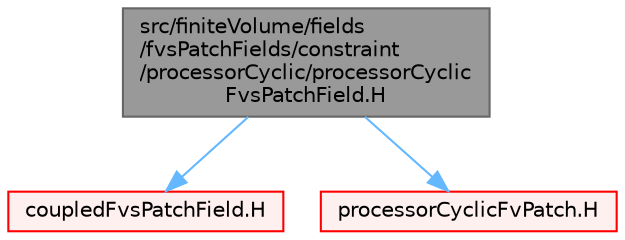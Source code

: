digraph "src/finiteVolume/fields/fvsPatchFields/constraint/processorCyclic/processorCyclicFvsPatchField.H"
{
 // LATEX_PDF_SIZE
  bgcolor="transparent";
  edge [fontname=Helvetica,fontsize=10,labelfontname=Helvetica,labelfontsize=10];
  node [fontname=Helvetica,fontsize=10,shape=box,height=0.2,width=0.4];
  Node1 [id="Node000001",label="src/finiteVolume/fields\l/fvsPatchFields/constraint\l/processorCyclic/processorCyclic\lFvsPatchField.H",height=0.2,width=0.4,color="gray40", fillcolor="grey60", style="filled", fontcolor="black",tooltip=" "];
  Node1 -> Node2 [id="edge1_Node000001_Node000002",color="steelblue1",style="solid",tooltip=" "];
  Node2 [id="Node000002",label="coupledFvsPatchField.H",height=0.2,width=0.4,color="red", fillcolor="#FFF0F0", style="filled",URL="$coupledFvsPatchField_8H.html",tooltip=" "];
  Node1 -> Node274 [id="edge2_Node000001_Node000274",color="steelblue1",style="solid",tooltip=" "];
  Node274 [id="Node000274",label="processorCyclicFvPatch.H",height=0.2,width=0.4,color="red", fillcolor="#FFF0F0", style="filled",URL="$processorCyclicFvPatch_8H.html",tooltip=" "];
}
